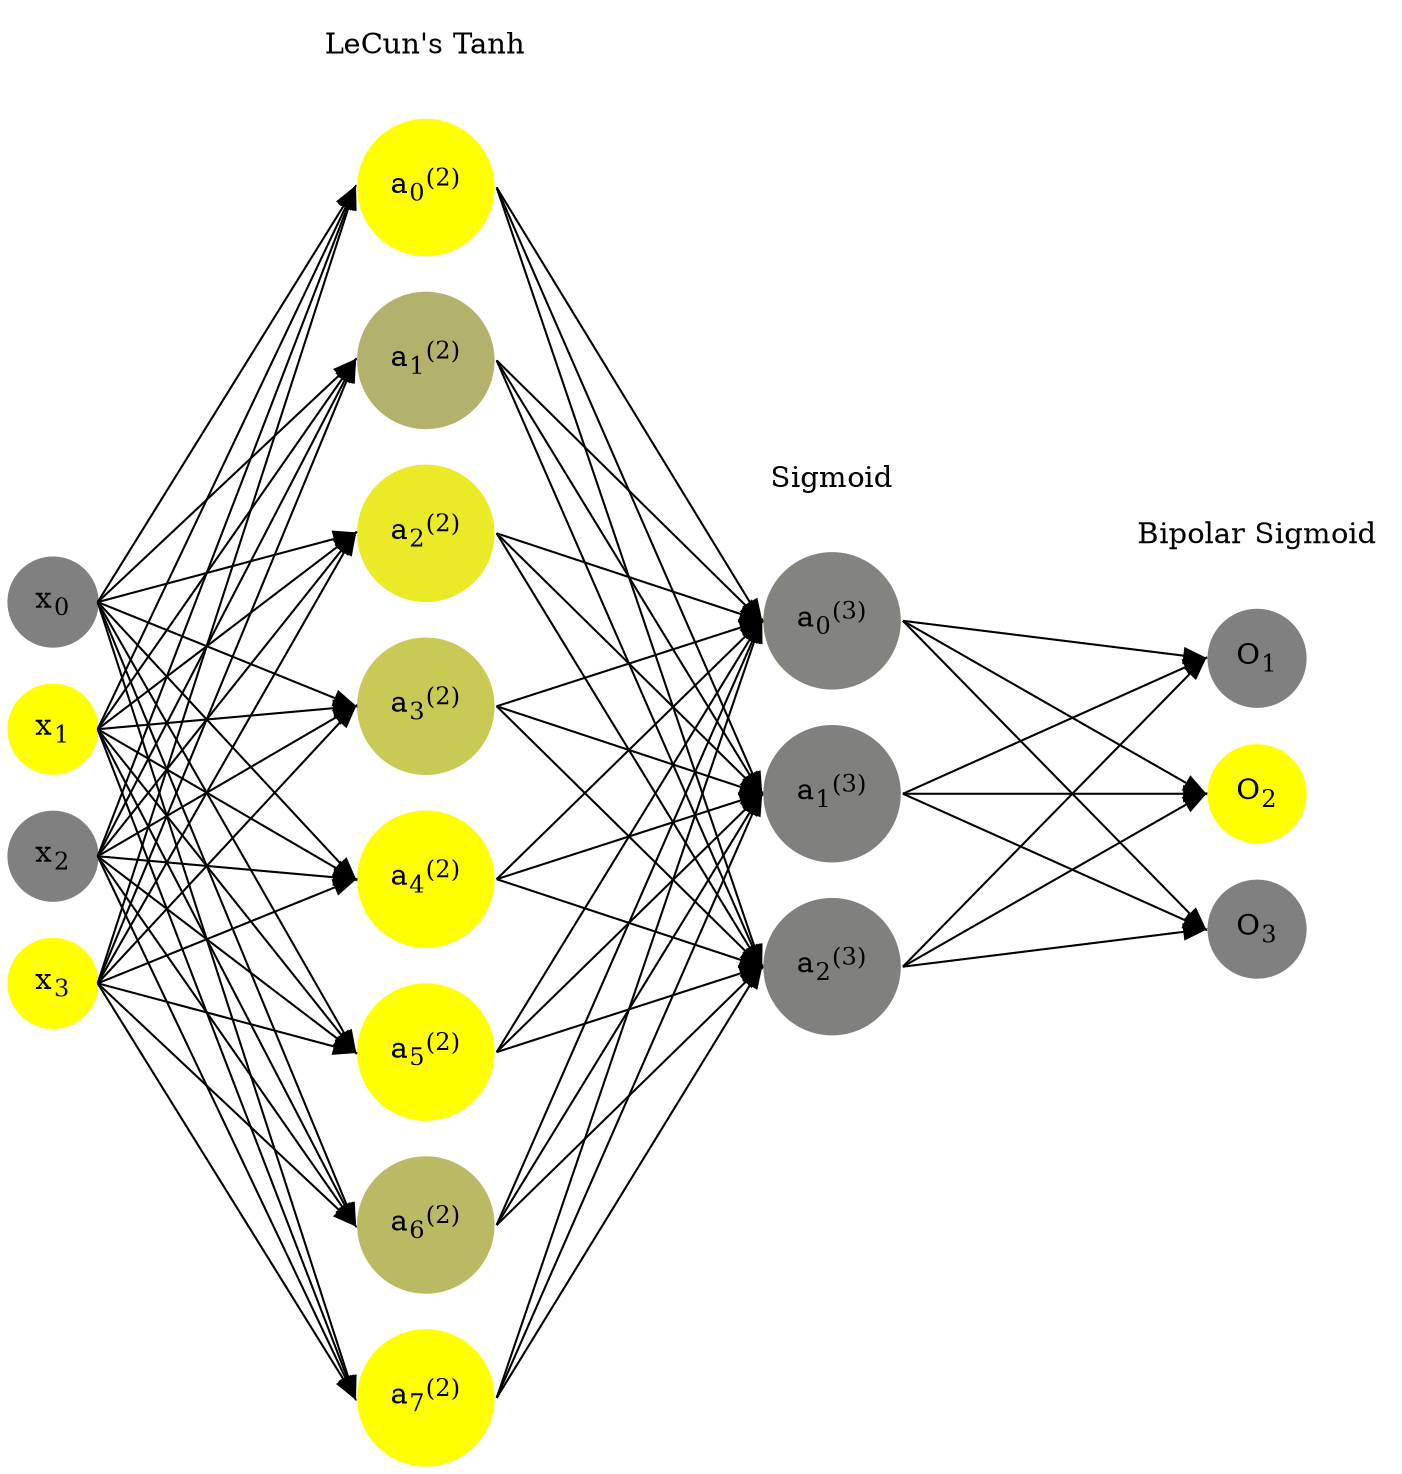 digraph G {
	rankdir = LR;
	splines=false;
	edge[style=invis];
	ranksep= 1.4;
	{
	node [shape=circle, color="0.1667, 0.0, 0.5", style=filled, fillcolor="0.1667, 0.0, 0.5"];
	x0 [label=<x<sub>0</sub>>];
	}
	{
	node [shape=circle, color="0.1667, 1.0, 1.0", style=filled, fillcolor="0.1667, 1.0, 1.0"];
	x1 [label=<x<sub>1</sub>>];
	}
	{
	node [shape=circle, color="0.1667, 0.0, 0.5", style=filled, fillcolor="0.1667, 0.0, 0.5"];
	x2 [label=<x<sub>2</sub>>];
	}
	{
	node [shape=circle, color="0.1667, 1.0, 1.0", style=filled, fillcolor="0.1667, 1.0, 1.0"];
	x3 [label=<x<sub>3</sub>>];
	}
	{
	node [shape=circle, color="0.1667, 1.177361, 1.088680", style=filled, fillcolor="0.1667, 1.177361, 1.088680"];
	a02 [label=<a<sub>0</sub><sup>(2)</sup>>];
	}
	{
	node [shape=circle, color="0.1667, 0.395195, 0.697597", style=filled, fillcolor="0.1667, 0.395195, 0.697597"];
	a12 [label=<a<sub>1</sub><sup>(2)</sup>>];
	}
	{
	node [shape=circle, color="0.1667, 0.829598, 0.914799", style=filled, fillcolor="0.1667, 0.829598, 0.914799"];
	a22 [label=<a<sub>2</sub><sup>(2)</sup>>];
	}
	{
	node [shape=circle, color="0.1667, 0.575560, 0.787780", style=filled, fillcolor="0.1667, 0.575560, 0.787780"];
	a32 [label=<a<sub>3</sub><sup>(2)</sup>>];
	}
	{
	node [shape=circle, color="0.1667, 1.153869, 1.076934", style=filled, fillcolor="0.1667, 1.153869, 1.076934"];
	a42 [label=<a<sub>4</sub><sup>(2)</sup>>];
	}
	{
	node [shape=circle, color="0.1667, 1.306537, 1.153268", style=filled, fillcolor="0.1667, 1.306537, 1.153268"];
	a52 [label=<a<sub>5</sub><sup>(2)</sup>>];
	}
	{
	node [shape=circle, color="0.1667, 0.456031, 0.728016", style=filled, fillcolor="0.1667, 0.456031, 0.728016"];
	a62 [label=<a<sub>6</sub><sup>(2)</sup>>];
	}
	{
	node [shape=circle, color="0.1667, 1.539566, 1.269783", style=filled, fillcolor="0.1667, 1.539566, 1.269783"];
	a72 [label=<a<sub>7</sub><sup>(2)</sup>>];
	}
	{
	node [shape=circle, color="0.1667, 0.036754, 0.518377", style=filled, fillcolor="0.1667, 0.036754, 0.518377"];
	a03 [label=<a<sub>0</sub><sup>(3)</sup>>];
	}
	{
	node [shape=circle, color="0.1667, 0.000575, 0.500287", style=filled, fillcolor="0.1667, 0.000575, 0.500287"];
	a13 [label=<a<sub>1</sub><sup>(3)</sup>>];
	}
	{
	node [shape=circle, color="0.1667, 0.007341, 0.503671", style=filled, fillcolor="0.1667, 0.007341, 0.503671"];
	a23 [label=<a<sub>2</sub><sup>(3)</sup>>];
	}
	{
	node [shape=circle, color="0.1667, 0.0, 0.5", style=filled, fillcolor="0.1667, 0.0, 0.5"];
	O1 [label=<O<sub>1</sub>>];
	}
	{
	node [shape=circle, color="0.1667, 1.0, 1.0", style=filled, fillcolor="0.1667, 1.0, 1.0"];
	O2 [label=<O<sub>2</sub>>];
	}
	{
	node [shape=circle, color="0.1667, 0.0, 0.5", style=filled, fillcolor="0.1667, 0.0, 0.5"];
	O3 [label=<O<sub>3</sub>>];
	}
	{
	rank=same;
	x0->x1->x2->x3;
	}
	{
	rank=same;
	a02->a12->a22->a32->a42->a52->a62->a72;
	}
	{
	rank=same;
	a03->a13->a23;
	}
	{
	rank=same;
	O1->O2->O3;
	}
	l1 [shape=plaintext,label="LeCun's Tanh"];
	l1->a02;
	{rank=same; l1;a02};
	l2 [shape=plaintext,label="Sigmoid"];
	l2->a03;
	{rank=same; l2;a03};
	l3 [shape=plaintext,label="Bipolar Sigmoid"];
	l3->O1;
	{rank=same; l3;O1};
edge[style=solid, tailport=e, headport=w];
	{x0;x1;x2;x3} -> {a02;a12;a22;a32;a42;a52;a62;a72};
	{a02;a12;a22;a32;a42;a52;a62;a72} -> {a03;a13;a23};
	{a03;a13;a23} -> {O1,O2,O3};
}